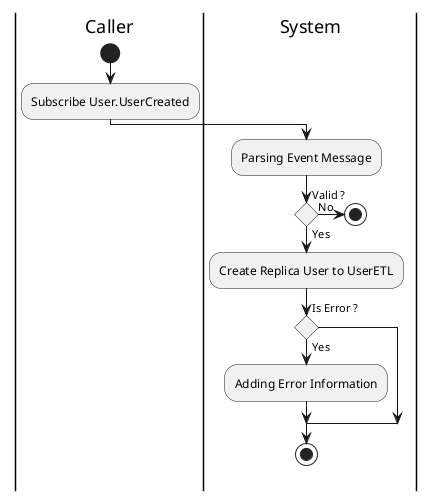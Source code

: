 @startuml EVENT_SubscribeUserCreated

skinparam ConditionEndStyle hline
skinparam conditionStyle diamond
skinparam Monochrome true
skinparam Shadowing false

|Caller|
start

:Subscribe User.UserCreated;

|System|
:Parsing Event Message;

if (Valid ?) then (Yes)
    :Create Replica User to UserETL;

    if (Is Error ?) then (Yes)
        :Adding Error Information;
    endif
    
    stop
else (No)
    stop
endif

@enduml